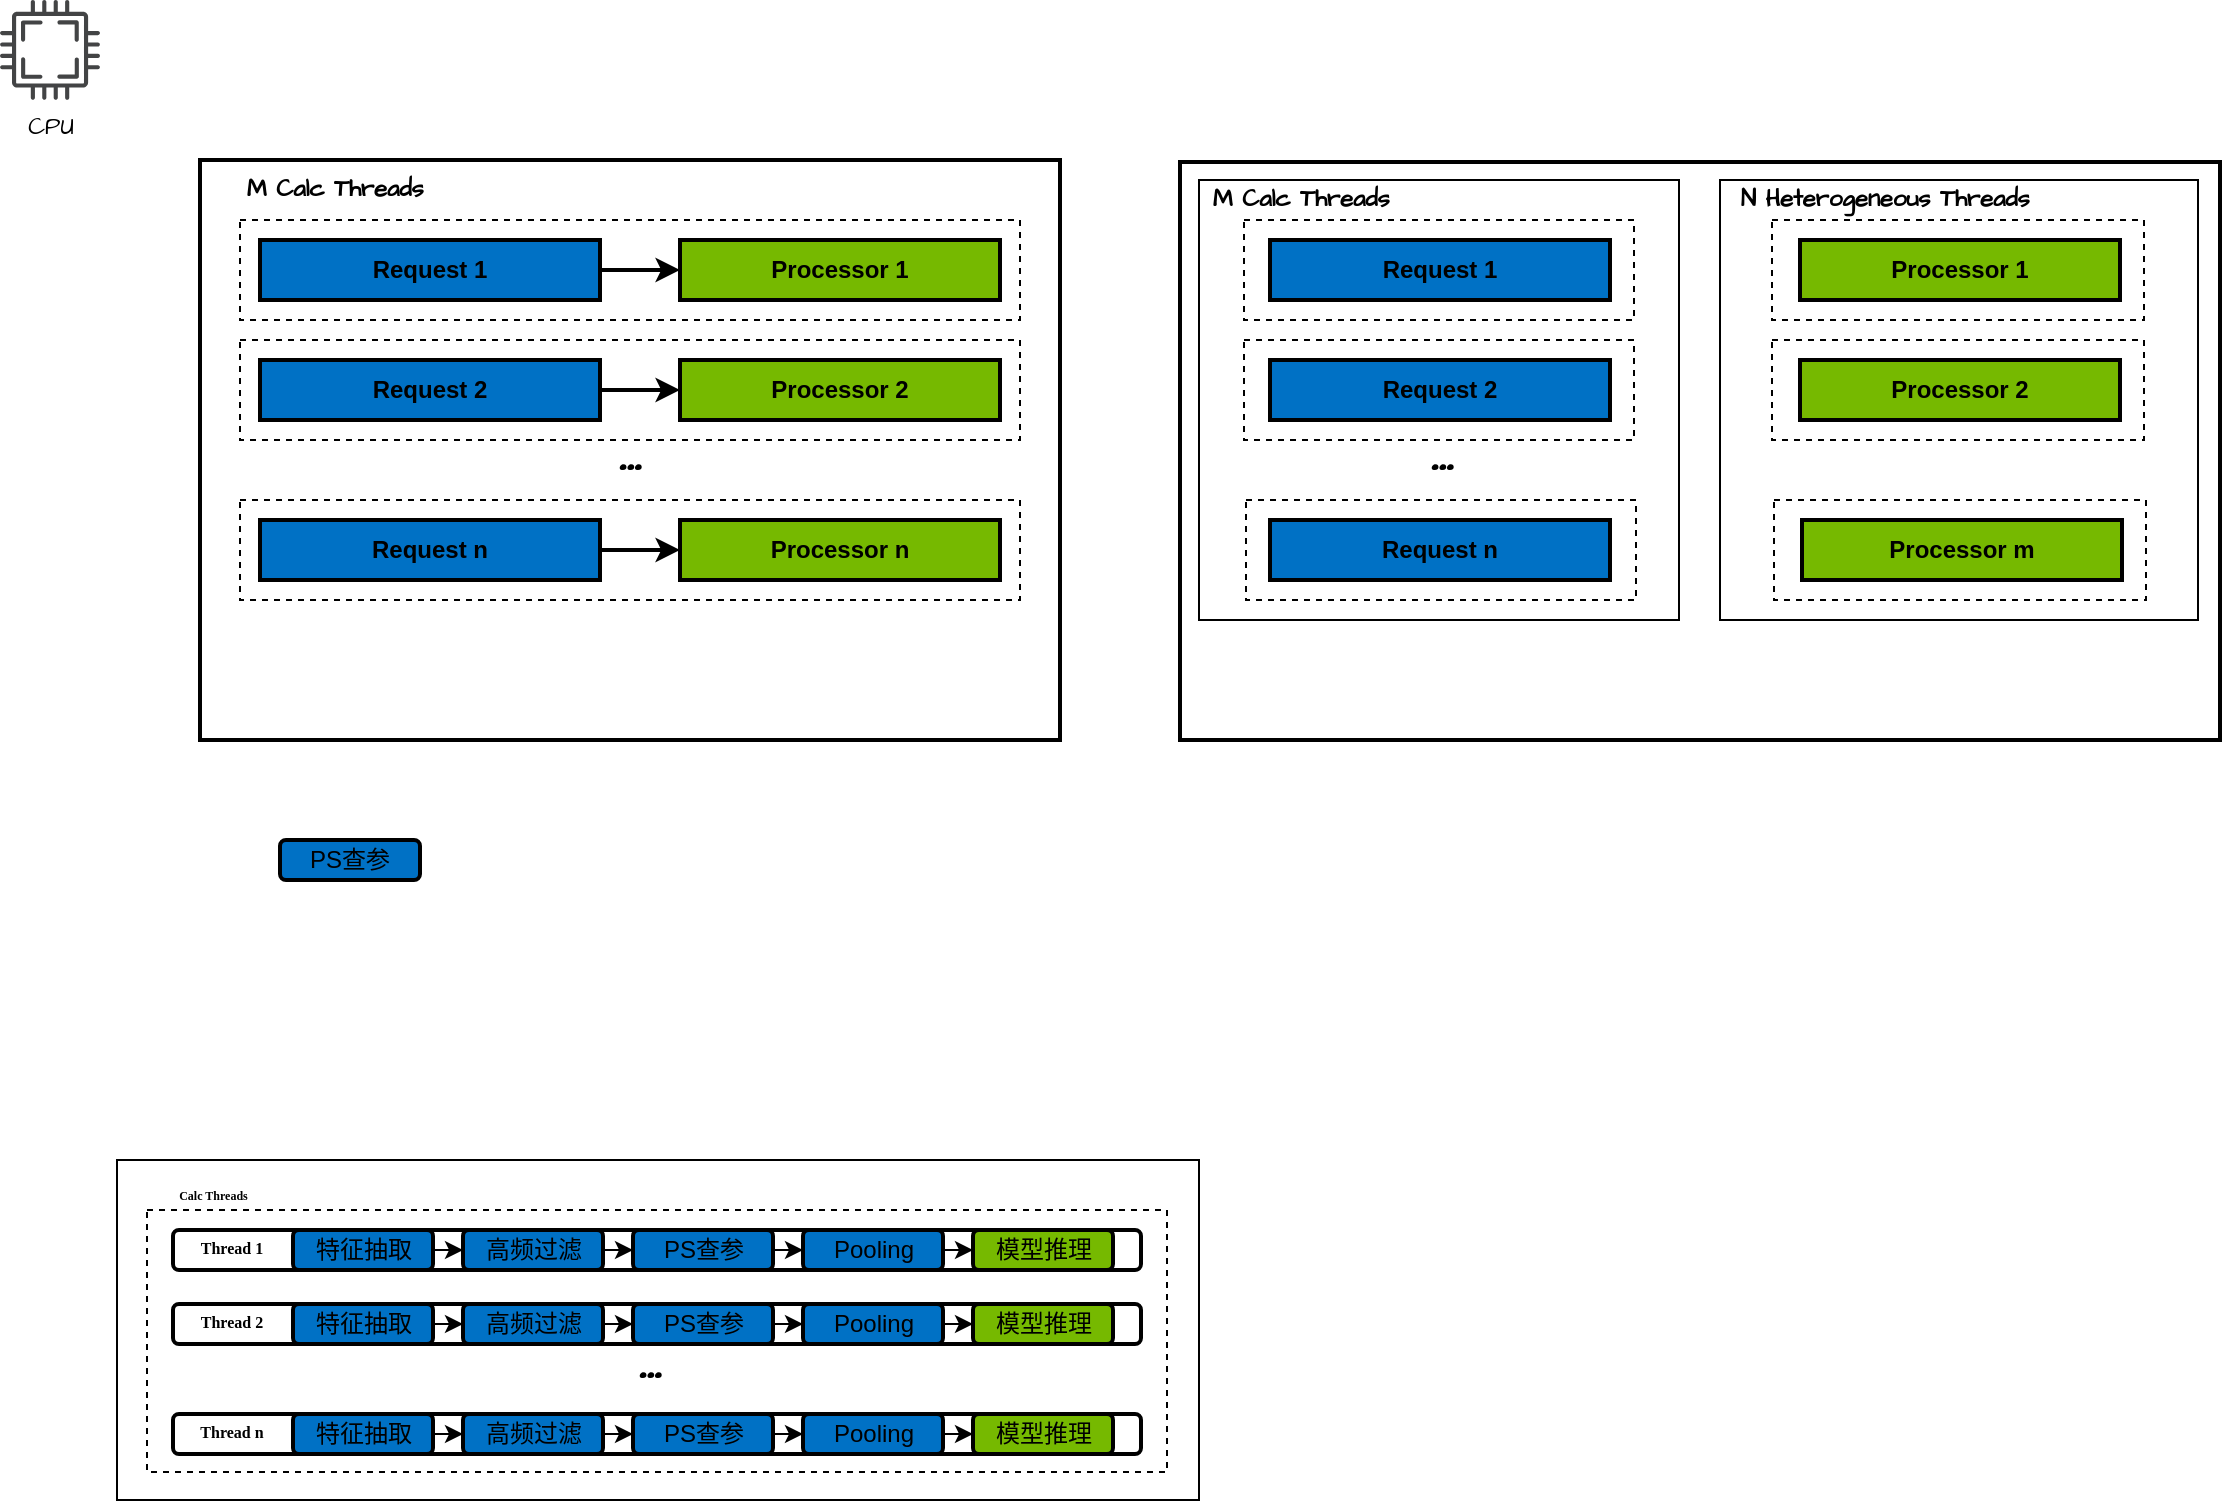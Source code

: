 <mxfile version="24.8.6">
  <diagram name="第 1 页" id="IZEYNK8IAkuICMWbv5_P">
    <mxGraphModel dx="977" dy="501" grid="1" gridSize="10" guides="1" tooltips="1" connect="1" arrows="1" fold="1" page="1" pageScale="1" pageWidth="827" pageHeight="1169" math="0" shadow="0">
      <root>
        <mxCell id="0" />
        <mxCell id="1" parent="0" />
        <mxCell id="9B94T_sQ_y04vvRiNsfj-45" value="" style="rounded=0;whiteSpace=wrap;html=1;hachureGap=4;fontFamily=Architects Daughter;fontSource=https%3A%2F%2Ffonts.googleapis.com%2Fcss%3Ffamily%3DArchitects%2BDaughter;strokeWidth=1;glass=0;" vertex="1" parent="1">
          <mxGeometry x="128.5" y="650" width="541" height="170" as="geometry" />
        </mxCell>
        <mxCell id="9B94T_sQ_y04vvRiNsfj-133" value="" style="rounded=0;whiteSpace=wrap;html=1;hachureGap=4;fontFamily=Architects Daughter;fontSource=https%3A%2F%2Ffonts.googleapis.com%2Fcss%3Ffamily%3DArchitects%2BDaughter;strokeWidth=1;dashed=1;" vertex="1" parent="1">
          <mxGeometry x="143.5" y="675" width="510" height="131" as="geometry" />
        </mxCell>
        <mxCell id="9B94T_sQ_y04vvRiNsfj-39" value="" style="rounded=0;whiteSpace=wrap;html=1;hachureGap=4;fontFamily=Architects Daughter;fontSource=https%3A%2F%2Ffonts.googleapis.com%2Fcss%3Ffamily%3DArchitects%2BDaughter;strokeWidth=2;" vertex="1" parent="1">
          <mxGeometry x="660" y="151" width="520" height="289" as="geometry" />
        </mxCell>
        <mxCell id="9B94T_sQ_y04vvRiNsfj-41" value="" style="rounded=0;whiteSpace=wrap;html=1;hachureGap=4;fontFamily=Architects Daughter;fontSource=https%3A%2F%2Ffonts.googleapis.com%2Fcss%3Ffamily%3DArchitects%2BDaughter;" vertex="1" parent="1">
          <mxGeometry x="930" y="160" width="239" height="220" as="geometry" />
        </mxCell>
        <mxCell id="9B94T_sQ_y04vvRiNsfj-40" value="" style="rounded=0;whiteSpace=wrap;html=1;hachureGap=4;fontFamily=Architects Daughter;fontSource=https%3A%2F%2Ffonts.googleapis.com%2Fcss%3Ffamily%3DArchitects%2BDaughter;" vertex="1" parent="1">
          <mxGeometry x="669.5" y="160" width="240" height="220" as="geometry" />
        </mxCell>
        <mxCell id="9B94T_sQ_y04vvRiNsfj-30" value="" style="rounded=0;whiteSpace=wrap;html=1;dashed=1;strokeWidth=1;glass=0;" vertex="1" parent="1">
          <mxGeometry x="956" y="180" width="186" height="50" as="geometry" />
        </mxCell>
        <mxCell id="9B94T_sQ_y04vvRiNsfj-14" value="" style="rounded=0;whiteSpace=wrap;html=1;hachureGap=4;fontFamily=Architects Daughter;fontSource=https%3A%2F%2Ffonts.googleapis.com%2Fcss%3Ffamily%3DArchitects%2BDaughter;strokeWidth=2;" vertex="1" parent="1">
          <mxGeometry x="170" y="150" width="430" height="290" as="geometry" />
        </mxCell>
        <mxCell id="9B94T_sQ_y04vvRiNsfj-1" value="" style="rounded=0;whiteSpace=wrap;html=1;dashed=1;strokeWidth=1;glass=0;" vertex="1" parent="1">
          <mxGeometry x="190" y="180" width="390" height="50" as="geometry" />
        </mxCell>
        <mxCell id="9B94T_sQ_y04vvRiNsfj-4" style="edgeStyle=orthogonalEdgeStyle;rounded=0;hachureGap=4;orthogonalLoop=1;jettySize=auto;html=1;exitX=1;exitY=0.5;exitDx=0;exitDy=0;entryX=0;entryY=0.5;entryDx=0;entryDy=0;fontFamily=Architects Daughter;fontSource=https%3A%2F%2Ffonts.googleapis.com%2Fcss%3Ffamily%3DArchitects%2BDaughter;strokeWidth=2;" edge="1" parent="1" source="9B94T_sQ_y04vvRiNsfj-2" target="9B94T_sQ_y04vvRiNsfj-3">
          <mxGeometry relative="1" as="geometry" />
        </mxCell>
        <mxCell id="9B94T_sQ_y04vvRiNsfj-2" value="&lt;b&gt;Request 1&lt;/b&gt;" style="rounded=0;whiteSpace=wrap;html=1;strokeWidth=2;fillColor=#0071c5;" vertex="1" parent="1">
          <mxGeometry x="200" y="190" width="170" height="30" as="geometry" />
        </mxCell>
        <mxCell id="9B94T_sQ_y04vvRiNsfj-3" value="&lt;b&gt;Processor 1&lt;/b&gt;" style="rounded=0;whiteSpace=wrap;html=1;strokeWidth=2;fillColor=#76B900;" vertex="1" parent="1">
          <mxGeometry x="410" y="190" width="160" height="30" as="geometry" />
        </mxCell>
        <mxCell id="9B94T_sQ_y04vvRiNsfj-6" value="" style="rounded=0;whiteSpace=wrap;html=1;dashed=1;strokeWidth=1;glass=0;" vertex="1" parent="1">
          <mxGeometry x="190" y="240" width="390" height="50" as="geometry" />
        </mxCell>
        <mxCell id="9B94T_sQ_y04vvRiNsfj-7" style="edgeStyle=orthogonalEdgeStyle;rounded=0;hachureGap=4;orthogonalLoop=1;jettySize=auto;html=1;exitX=1;exitY=0.5;exitDx=0;exitDy=0;entryX=0;entryY=0.5;entryDx=0;entryDy=0;fontFamily=Architects Daughter;fontSource=https%3A%2F%2Ffonts.googleapis.com%2Fcss%3Ffamily%3DArchitects%2BDaughter;strokeWidth=2;" edge="1" parent="1" source="9B94T_sQ_y04vvRiNsfj-8" target="9B94T_sQ_y04vvRiNsfj-9">
          <mxGeometry relative="1" as="geometry" />
        </mxCell>
        <mxCell id="9B94T_sQ_y04vvRiNsfj-8" value="&lt;b&gt;Request 2&lt;/b&gt;" style="rounded=0;whiteSpace=wrap;html=1;strokeWidth=2;fillColor=#0071C5;" vertex="1" parent="1">
          <mxGeometry x="200" y="250" width="170" height="30" as="geometry" />
        </mxCell>
        <mxCell id="9B94T_sQ_y04vvRiNsfj-9" value="&lt;b&gt;Processor 2&lt;/b&gt;" style="rounded=0;whiteSpace=wrap;html=1;strokeWidth=2;fillColor=#76B900;" vertex="1" parent="1">
          <mxGeometry x="410" y="250" width="160" height="30" as="geometry" />
        </mxCell>
        <mxCell id="9B94T_sQ_y04vvRiNsfj-10" value="" style="rounded=0;whiteSpace=wrap;html=1;dashed=1;strokeWidth=1;glass=0;" vertex="1" parent="1">
          <mxGeometry x="190" y="320" width="390" height="50" as="geometry" />
        </mxCell>
        <mxCell id="9B94T_sQ_y04vvRiNsfj-11" style="edgeStyle=orthogonalEdgeStyle;rounded=0;hachureGap=4;orthogonalLoop=1;jettySize=auto;html=1;exitX=1;exitY=0.5;exitDx=0;exitDy=0;entryX=0;entryY=0.5;entryDx=0;entryDy=0;fontFamily=Architects Daughter;fontSource=https%3A%2F%2Ffonts.googleapis.com%2Fcss%3Ffamily%3DArchitects%2BDaughter;strokeWidth=2;" edge="1" parent="1" source="9B94T_sQ_y04vvRiNsfj-12" target="9B94T_sQ_y04vvRiNsfj-13">
          <mxGeometry relative="1" as="geometry" />
        </mxCell>
        <mxCell id="9B94T_sQ_y04vvRiNsfj-12" value="&lt;b&gt;Request n&lt;/b&gt;" style="rounded=0;whiteSpace=wrap;html=1;strokeWidth=2;fillColor=#0071C5;" vertex="1" parent="1">
          <mxGeometry x="200" y="330" width="170" height="30" as="geometry" />
        </mxCell>
        <mxCell id="9B94T_sQ_y04vvRiNsfj-13" value="&lt;b&gt;Processor n&lt;/b&gt;" style="rounded=0;whiteSpace=wrap;html=1;strokeWidth=2;fillColor=#76B900;" vertex="1" parent="1">
          <mxGeometry x="410" y="330" width="160" height="30" as="geometry" />
        </mxCell>
        <mxCell id="9B94T_sQ_y04vvRiNsfj-15" value="&lt;b&gt;&lt;font style=&quot;font-size: 27px;&quot;&gt;...&lt;/font&gt;&lt;/b&gt;" style="text;html=1;align=center;verticalAlign=middle;whiteSpace=wrap;rounded=0;fontFamily=Architects Daughter;fontSource=https%3A%2F%2Ffonts.googleapis.com%2Fcss%3Ffamily%3DArchitects%2BDaughter;" vertex="1" parent="1">
          <mxGeometry x="355" y="282" width="60" height="30" as="geometry" />
        </mxCell>
        <mxCell id="9B94T_sQ_y04vvRiNsfj-17" value="" style="rounded=0;whiteSpace=wrap;html=1;dashed=1;strokeWidth=1;glass=0;" vertex="1" parent="1">
          <mxGeometry x="692" y="180" width="195" height="50" as="geometry" />
        </mxCell>
        <mxCell id="9B94T_sQ_y04vvRiNsfj-19" value="&lt;b&gt;Request 1&lt;/b&gt;" style="rounded=0;whiteSpace=wrap;html=1;strokeWidth=2;fillColor=#0071c5;" vertex="1" parent="1">
          <mxGeometry x="705" y="190" width="170" height="30" as="geometry" />
        </mxCell>
        <mxCell id="9B94T_sQ_y04vvRiNsfj-20" value="&lt;b&gt;Processor 1&lt;/b&gt;" style="rounded=0;whiteSpace=wrap;html=1;strokeWidth=2;fillColor=#76B900;" vertex="1" parent="1">
          <mxGeometry x="970" y="190" width="160" height="30" as="geometry" />
        </mxCell>
        <mxCell id="9B94T_sQ_y04vvRiNsfj-21" value="" style="rounded=0;whiteSpace=wrap;html=1;dashed=1;strokeWidth=1;glass=0;" vertex="1" parent="1">
          <mxGeometry x="692" y="240" width="195" height="50" as="geometry" />
        </mxCell>
        <mxCell id="9B94T_sQ_y04vvRiNsfj-23" value="&lt;b&gt;Request 2&lt;/b&gt;" style="rounded=0;whiteSpace=wrap;html=1;strokeWidth=2;fillColor=#0071C5;" vertex="1" parent="1">
          <mxGeometry x="705" y="250" width="170" height="30" as="geometry" />
        </mxCell>
        <mxCell id="9B94T_sQ_y04vvRiNsfj-25" value="" style="rounded=0;whiteSpace=wrap;html=1;dashed=1;strokeWidth=1;glass=0;" vertex="1" parent="1">
          <mxGeometry x="693" y="320" width="195" height="50" as="geometry" />
        </mxCell>
        <mxCell id="9B94T_sQ_y04vvRiNsfj-27" value="&lt;b&gt;Request n&lt;/b&gt;" style="rounded=0;whiteSpace=wrap;html=1;strokeWidth=2;fillColor=#0071C5;" vertex="1" parent="1">
          <mxGeometry x="705" y="330" width="170" height="30" as="geometry" />
        </mxCell>
        <mxCell id="9B94T_sQ_y04vvRiNsfj-29" value="&lt;b&gt;&lt;font style=&quot;font-size: 27px;&quot;&gt;...&lt;/font&gt;&lt;/b&gt;" style="text;html=1;align=center;verticalAlign=middle;whiteSpace=wrap;rounded=0;fontFamily=Architects Daughter;fontSource=https%3A%2F%2Ffonts.googleapis.com%2Fcss%3Ffamily%3DArchitects%2BDaughter;" vertex="1" parent="1">
          <mxGeometry x="761" y="282" width="60" height="30" as="geometry" />
        </mxCell>
        <mxCell id="9B94T_sQ_y04vvRiNsfj-34" value="M Calc Threads&amp;nbsp;" style="text;html=1;align=center;verticalAlign=middle;whiteSpace=wrap;rounded=0;fontFamily=Architects Daughter;fontSource=https%3A%2F%2Ffonts.googleapis.com%2Fcss%3Ffamily%3DArchitects%2BDaughter;strokeWidth=4;fontStyle=1" vertex="1" parent="1">
          <mxGeometry x="180" y="150" width="120" height="30" as="geometry" />
        </mxCell>
        <mxCell id="9B94T_sQ_y04vvRiNsfj-35" value="" style="rounded=0;whiteSpace=wrap;html=1;dashed=1;strokeWidth=1;glass=0;" vertex="1" parent="1">
          <mxGeometry x="956" y="240" width="186" height="50" as="geometry" />
        </mxCell>
        <mxCell id="9B94T_sQ_y04vvRiNsfj-36" value="&lt;b&gt;Processor 2&lt;/b&gt;" style="rounded=0;whiteSpace=wrap;html=1;strokeWidth=2;fillColor=#76B900;" vertex="1" parent="1">
          <mxGeometry x="970" y="250" width="160" height="30" as="geometry" />
        </mxCell>
        <mxCell id="9B94T_sQ_y04vvRiNsfj-37" value="" style="rounded=0;whiteSpace=wrap;html=1;dashed=1;strokeWidth=1;glass=0;" vertex="1" parent="1">
          <mxGeometry x="957" y="320" width="186" height="50" as="geometry" />
        </mxCell>
        <mxCell id="9B94T_sQ_y04vvRiNsfj-38" value="&lt;b&gt;Processor m&lt;/b&gt;" style="rounded=0;whiteSpace=wrap;html=1;strokeWidth=2;fillColor=#76B900;" vertex="1" parent="1">
          <mxGeometry x="971" y="330" width="160" height="30" as="geometry" />
        </mxCell>
        <mxCell id="9B94T_sQ_y04vvRiNsfj-42" value="M Calc Threads&amp;nbsp;" style="text;html=1;align=center;verticalAlign=middle;whiteSpace=wrap;rounded=0;fontFamily=Architects Daughter;fontSource=https%3A%2F%2Ffonts.googleapis.com%2Fcss%3Ffamily%3DArchitects%2BDaughter;strokeWidth=4;fontStyle=1" vertex="1" parent="1">
          <mxGeometry x="663" y="160" width="120" height="20" as="geometry" />
        </mxCell>
        <mxCell id="9B94T_sQ_y04vvRiNsfj-43" value="N Heterogeneous Threads&amp;nbsp;" style="text;html=1;align=center;verticalAlign=middle;whiteSpace=wrap;rounded=0;fontFamily=Architects Daughter;fontSource=https%3A%2F%2Ffonts.googleapis.com%2Fcss%3Ffamily%3DArchitects%2BDaughter;strokeWidth=4;fontStyle=1" vertex="1" parent="1">
          <mxGeometry x="930" y="160" width="170" height="20" as="geometry" />
        </mxCell>
        <mxCell id="9B94T_sQ_y04vvRiNsfj-44" value="CPU" style="sketch=0;pointerEvents=1;shadow=0;dashed=0;html=1;strokeColor=none;fillColor=#434445;aspect=fixed;labelPosition=center;verticalLabelPosition=bottom;verticalAlign=top;align=center;outlineConnect=0;shape=mxgraph.vvd.cpu;hachureGap=4;jiggle=2;curveFitting=1;fontFamily=Architects Daughter;fontSource=https%3A%2F%2Ffonts.googleapis.com%2Fcss%3Ffamily%3DArchitects%2BDaughter;" vertex="1" parent="1">
          <mxGeometry x="70" y="70" width="50" height="50" as="geometry" />
        </mxCell>
        <mxCell id="9B94T_sQ_y04vvRiNsfj-46" value="" style="rounded=1;whiteSpace=wrap;html=1;strokeWidth=2;glass=0;" vertex="1" parent="1">
          <mxGeometry x="156.5" y="685" width="484" height="20" as="geometry" />
        </mxCell>
        <mxCell id="9B94T_sQ_y04vvRiNsfj-70" style="edgeStyle=orthogonalEdgeStyle;rounded=0;hachureGap=4;orthogonalLoop=1;jettySize=auto;html=1;exitX=1;exitY=0.5;exitDx=0;exitDy=0;entryX=0;entryY=0.5;entryDx=0;entryDy=0;fontFamily=Architects Daughter;fontSource=https%3A%2F%2Ffonts.googleapis.com%2Fcss%3Ffamily%3DArchitects%2BDaughter;" edge="1" parent="1" source="9B94T_sQ_y04vvRiNsfj-48" target="9B94T_sQ_y04vvRiNsfj-62">
          <mxGeometry relative="1" as="geometry" />
        </mxCell>
        <mxCell id="9B94T_sQ_y04vvRiNsfj-48" value="特征抽取" style="rounded=1;whiteSpace=wrap;html=1;strokeWidth=2;fillColor=#0071c5;" vertex="1" parent="1">
          <mxGeometry x="216.5" y="685" width="70" height="20" as="geometry" />
        </mxCell>
        <mxCell id="9B94T_sQ_y04vvRiNsfj-71" style="edgeStyle=orthogonalEdgeStyle;rounded=0;hachureGap=4;orthogonalLoop=1;jettySize=auto;html=1;exitX=1;exitY=0.5;exitDx=0;exitDy=0;entryX=0;entryY=0.5;entryDx=0;entryDy=0;fontFamily=Architects Daughter;fontSource=https%3A%2F%2Ffonts.googleapis.com%2Fcss%3Ffamily%3DArchitects%2BDaughter;" edge="1" parent="1" source="9B94T_sQ_y04vvRiNsfj-62" target="9B94T_sQ_y04vvRiNsfj-64">
          <mxGeometry relative="1" as="geometry" />
        </mxCell>
        <mxCell id="9B94T_sQ_y04vvRiNsfj-62" value="高频过滤" style="rounded=1;whiteSpace=wrap;html=1;strokeWidth=2;fillColor=#0071c5;" vertex="1" parent="1">
          <mxGeometry x="301.5" y="685" width="70" height="20" as="geometry" />
        </mxCell>
        <mxCell id="9B94T_sQ_y04vvRiNsfj-74" style="edgeStyle=orthogonalEdgeStyle;rounded=0;hachureGap=4;orthogonalLoop=1;jettySize=auto;html=1;exitX=1;exitY=0.5;exitDx=0;exitDy=0;entryX=0;entryY=0.5;entryDx=0;entryDy=0;fontFamily=Architects Daughter;fontSource=https%3A%2F%2Ffonts.googleapis.com%2Fcss%3Ffamily%3DArchitects%2BDaughter;" edge="1" parent="1" source="9B94T_sQ_y04vvRiNsfj-63" target="9B94T_sQ_y04vvRiNsfj-65">
          <mxGeometry relative="1" as="geometry" />
        </mxCell>
        <mxCell id="9B94T_sQ_y04vvRiNsfj-63" value="Pooling" style="rounded=1;whiteSpace=wrap;html=1;strokeWidth=2;fillColor=#0071c5;" vertex="1" parent="1">
          <mxGeometry x="471.5" y="685" width="70" height="20" as="geometry" />
        </mxCell>
        <mxCell id="9B94T_sQ_y04vvRiNsfj-72" style="edgeStyle=orthogonalEdgeStyle;rounded=0;hachureGap=4;orthogonalLoop=1;jettySize=auto;html=1;exitX=1;exitY=0.5;exitDx=0;exitDy=0;entryX=0;entryY=0.5;entryDx=0;entryDy=0;fontFamily=Architects Daughter;fontSource=https%3A%2F%2Ffonts.googleapis.com%2Fcss%3Ffamily%3DArchitects%2BDaughter;" edge="1" parent="1" source="9B94T_sQ_y04vvRiNsfj-64" target="9B94T_sQ_y04vvRiNsfj-63">
          <mxGeometry relative="1" as="geometry" />
        </mxCell>
        <mxCell id="9B94T_sQ_y04vvRiNsfj-64" value="&lt;span style=&quot;font-weight: normal;&quot;&gt;PS查参&lt;/span&gt;" style="rounded=1;whiteSpace=wrap;html=1;strokeWidth=2;fillColor=#0071c5;fontStyle=1" vertex="1" parent="1">
          <mxGeometry x="386.5" y="685" width="70" height="20" as="geometry" />
        </mxCell>
        <mxCell id="9B94T_sQ_y04vvRiNsfj-65" value="模型推理" style="rounded=1;whiteSpace=wrap;html=1;strokeWidth=2;fillColor=#76B900;" vertex="1" parent="1">
          <mxGeometry x="556.5" y="685" width="70" height="20" as="geometry" />
        </mxCell>
        <mxCell id="9B94T_sQ_y04vvRiNsfj-85" value="Calc Threads&amp;nbsp;" style="text;html=1;align=center;verticalAlign=middle;whiteSpace=wrap;rounded=0;fontFamily=Verdana;strokeWidth=4;fontStyle=1;fontSize=6;" vertex="1" parent="1">
          <mxGeometry x="143.5" y="660" width="66.5" height="15" as="geometry" />
        </mxCell>
        <mxCell id="9B94T_sQ_y04vvRiNsfj-109" value="&lt;font style=&quot;font-size: 8px;&quot;&gt;Thread 1&lt;/font&gt;" style="text;html=1;align=center;verticalAlign=middle;whiteSpace=wrap;rounded=0;fontFamily=Verdana;strokeWidth=4;fontStyle=1;" vertex="1" parent="1">
          <mxGeometry x="150.5" y="683" width="70" height="20" as="geometry" />
        </mxCell>
        <mxCell id="9B94T_sQ_y04vvRiNsfj-110" value="&lt;span style=&quot;font-weight: normal;&quot;&gt;PS查参&lt;/span&gt;" style="rounded=1;whiteSpace=wrap;html=1;strokeWidth=2;fillColor=#0071c5;fontStyle=1" vertex="1" parent="1">
          <mxGeometry x="210" y="490" width="70" height="20" as="geometry" />
        </mxCell>
        <mxCell id="9B94T_sQ_y04vvRiNsfj-111" value="" style="rounded=1;whiteSpace=wrap;html=1;strokeWidth=2;glass=0;" vertex="1" parent="1">
          <mxGeometry x="156.5" y="722" width="484" height="20" as="geometry" />
        </mxCell>
        <mxCell id="9B94T_sQ_y04vvRiNsfj-112" style="edgeStyle=orthogonalEdgeStyle;rounded=0;hachureGap=4;orthogonalLoop=1;jettySize=auto;html=1;exitX=1;exitY=0.5;exitDx=0;exitDy=0;entryX=0;entryY=0.5;entryDx=0;entryDy=0;fontFamily=Architects Daughter;fontSource=https%3A%2F%2Ffonts.googleapis.com%2Fcss%3Ffamily%3DArchitects%2BDaughter;" edge="1" parent="1" source="9B94T_sQ_y04vvRiNsfj-113" target="9B94T_sQ_y04vvRiNsfj-115">
          <mxGeometry relative="1" as="geometry" />
        </mxCell>
        <mxCell id="9B94T_sQ_y04vvRiNsfj-113" value="特征抽取" style="rounded=1;whiteSpace=wrap;html=1;strokeWidth=2;fillColor=#0071c5;" vertex="1" parent="1">
          <mxGeometry x="216.5" y="722" width="70" height="20" as="geometry" />
        </mxCell>
        <mxCell id="9B94T_sQ_y04vvRiNsfj-114" style="edgeStyle=orthogonalEdgeStyle;rounded=0;hachureGap=4;orthogonalLoop=1;jettySize=auto;html=1;exitX=1;exitY=0.5;exitDx=0;exitDy=0;entryX=0;entryY=0.5;entryDx=0;entryDy=0;fontFamily=Architects Daughter;fontSource=https%3A%2F%2Ffonts.googleapis.com%2Fcss%3Ffamily%3DArchitects%2BDaughter;" edge="1" parent="1" source="9B94T_sQ_y04vvRiNsfj-115" target="9B94T_sQ_y04vvRiNsfj-119">
          <mxGeometry relative="1" as="geometry" />
        </mxCell>
        <mxCell id="9B94T_sQ_y04vvRiNsfj-115" value="高频过滤" style="rounded=1;whiteSpace=wrap;html=1;strokeWidth=2;fillColor=#0071c5;" vertex="1" parent="1">
          <mxGeometry x="301.5" y="722" width="70" height="20" as="geometry" />
        </mxCell>
        <mxCell id="9B94T_sQ_y04vvRiNsfj-116" style="edgeStyle=orthogonalEdgeStyle;rounded=0;hachureGap=4;orthogonalLoop=1;jettySize=auto;html=1;exitX=1;exitY=0.5;exitDx=0;exitDy=0;entryX=0;entryY=0.5;entryDx=0;entryDy=0;fontFamily=Architects Daughter;fontSource=https%3A%2F%2Ffonts.googleapis.com%2Fcss%3Ffamily%3DArchitects%2BDaughter;" edge="1" parent="1" source="9B94T_sQ_y04vvRiNsfj-117" target="9B94T_sQ_y04vvRiNsfj-120">
          <mxGeometry relative="1" as="geometry" />
        </mxCell>
        <mxCell id="9B94T_sQ_y04vvRiNsfj-117" value="Pooling" style="rounded=1;whiteSpace=wrap;html=1;strokeWidth=2;fillColor=#0071c5;" vertex="1" parent="1">
          <mxGeometry x="471.5" y="722" width="70" height="20" as="geometry" />
        </mxCell>
        <mxCell id="9B94T_sQ_y04vvRiNsfj-118" style="edgeStyle=orthogonalEdgeStyle;rounded=0;hachureGap=4;orthogonalLoop=1;jettySize=auto;html=1;exitX=1;exitY=0.5;exitDx=0;exitDy=0;entryX=0;entryY=0.5;entryDx=0;entryDy=0;fontFamily=Architects Daughter;fontSource=https%3A%2F%2Ffonts.googleapis.com%2Fcss%3Ffamily%3DArchitects%2BDaughter;" edge="1" parent="1" source="9B94T_sQ_y04vvRiNsfj-119" target="9B94T_sQ_y04vvRiNsfj-117">
          <mxGeometry relative="1" as="geometry" />
        </mxCell>
        <mxCell id="9B94T_sQ_y04vvRiNsfj-119" value="&lt;span style=&quot;font-weight: normal;&quot;&gt;PS查参&lt;/span&gt;" style="rounded=1;whiteSpace=wrap;html=1;strokeWidth=2;fillColor=#0071c5;fontStyle=1" vertex="1" parent="1">
          <mxGeometry x="386.5" y="722" width="70" height="20" as="geometry" />
        </mxCell>
        <mxCell id="9B94T_sQ_y04vvRiNsfj-120" value="模型推理" style="rounded=1;whiteSpace=wrap;html=1;strokeWidth=2;fillColor=#76B900;" vertex="1" parent="1">
          <mxGeometry x="556.5" y="722" width="70" height="20" as="geometry" />
        </mxCell>
        <mxCell id="9B94T_sQ_y04vvRiNsfj-121" value="&lt;font style=&quot;font-size: 8px;&quot;&gt;Thread 2&lt;/font&gt;" style="text;html=1;align=center;verticalAlign=middle;whiteSpace=wrap;rounded=0;fontFamily=Verdana;strokeWidth=4;fontStyle=1;" vertex="1" parent="1">
          <mxGeometry x="150.5" y="720" width="70" height="20" as="geometry" />
        </mxCell>
        <mxCell id="9B94T_sQ_y04vvRiNsfj-122" value="" style="rounded=1;whiteSpace=wrap;html=1;strokeWidth=2;glass=0;" vertex="1" parent="1">
          <mxGeometry x="156.5" y="777" width="484" height="20" as="geometry" />
        </mxCell>
        <mxCell id="9B94T_sQ_y04vvRiNsfj-123" style="edgeStyle=orthogonalEdgeStyle;rounded=0;hachureGap=4;orthogonalLoop=1;jettySize=auto;html=1;exitX=1;exitY=0.5;exitDx=0;exitDy=0;entryX=0;entryY=0.5;entryDx=0;entryDy=0;fontFamily=Architects Daughter;fontSource=https%3A%2F%2Ffonts.googleapis.com%2Fcss%3Ffamily%3DArchitects%2BDaughter;" edge="1" parent="1" source="9B94T_sQ_y04vvRiNsfj-124" target="9B94T_sQ_y04vvRiNsfj-126">
          <mxGeometry relative="1" as="geometry" />
        </mxCell>
        <mxCell id="9B94T_sQ_y04vvRiNsfj-124" value="特征抽取" style="rounded=1;whiteSpace=wrap;html=1;strokeWidth=2;fillColor=#0071c5;" vertex="1" parent="1">
          <mxGeometry x="216.5" y="777" width="70" height="20" as="geometry" />
        </mxCell>
        <mxCell id="9B94T_sQ_y04vvRiNsfj-125" style="edgeStyle=orthogonalEdgeStyle;rounded=0;hachureGap=4;orthogonalLoop=1;jettySize=auto;html=1;exitX=1;exitY=0.5;exitDx=0;exitDy=0;entryX=0;entryY=0.5;entryDx=0;entryDy=0;fontFamily=Architects Daughter;fontSource=https%3A%2F%2Ffonts.googleapis.com%2Fcss%3Ffamily%3DArchitects%2BDaughter;" edge="1" parent="1" source="9B94T_sQ_y04vvRiNsfj-126" target="9B94T_sQ_y04vvRiNsfj-130">
          <mxGeometry relative="1" as="geometry" />
        </mxCell>
        <mxCell id="9B94T_sQ_y04vvRiNsfj-126" value="高频过滤" style="rounded=1;whiteSpace=wrap;html=1;strokeWidth=2;fillColor=#0071c5;" vertex="1" parent="1">
          <mxGeometry x="301.5" y="777" width="70" height="20" as="geometry" />
        </mxCell>
        <mxCell id="9B94T_sQ_y04vvRiNsfj-127" style="edgeStyle=orthogonalEdgeStyle;rounded=0;hachureGap=4;orthogonalLoop=1;jettySize=auto;html=1;exitX=1;exitY=0.5;exitDx=0;exitDy=0;entryX=0;entryY=0.5;entryDx=0;entryDy=0;fontFamily=Architects Daughter;fontSource=https%3A%2F%2Ffonts.googleapis.com%2Fcss%3Ffamily%3DArchitects%2BDaughter;" edge="1" parent="1" source="9B94T_sQ_y04vvRiNsfj-128" target="9B94T_sQ_y04vvRiNsfj-131">
          <mxGeometry relative="1" as="geometry" />
        </mxCell>
        <mxCell id="9B94T_sQ_y04vvRiNsfj-128" value="Pooling" style="rounded=1;whiteSpace=wrap;html=1;strokeWidth=2;fillColor=#0071c5;" vertex="1" parent="1">
          <mxGeometry x="471.5" y="777" width="70" height="20" as="geometry" />
        </mxCell>
        <mxCell id="9B94T_sQ_y04vvRiNsfj-129" style="edgeStyle=orthogonalEdgeStyle;rounded=0;hachureGap=4;orthogonalLoop=1;jettySize=auto;html=1;exitX=1;exitY=0.5;exitDx=0;exitDy=0;entryX=0;entryY=0.5;entryDx=0;entryDy=0;fontFamily=Architects Daughter;fontSource=https%3A%2F%2Ffonts.googleapis.com%2Fcss%3Ffamily%3DArchitects%2BDaughter;" edge="1" parent="1" source="9B94T_sQ_y04vvRiNsfj-130" target="9B94T_sQ_y04vvRiNsfj-128">
          <mxGeometry relative="1" as="geometry" />
        </mxCell>
        <mxCell id="9B94T_sQ_y04vvRiNsfj-130" value="&lt;span style=&quot;font-weight: normal;&quot;&gt;PS查参&lt;/span&gt;" style="rounded=1;whiteSpace=wrap;html=1;strokeWidth=2;fillColor=#0071c5;fontStyle=1" vertex="1" parent="1">
          <mxGeometry x="386.5" y="777" width="70" height="20" as="geometry" />
        </mxCell>
        <mxCell id="9B94T_sQ_y04vvRiNsfj-131" value="模型推理" style="rounded=1;whiteSpace=wrap;html=1;strokeWidth=2;fillColor=#76B900;" vertex="1" parent="1">
          <mxGeometry x="556.5" y="777" width="70" height="20" as="geometry" />
        </mxCell>
        <mxCell id="9B94T_sQ_y04vvRiNsfj-132" value="&lt;font style=&quot;font-size: 8px;&quot;&gt;Thread n&lt;/font&gt;" style="text;html=1;align=center;verticalAlign=middle;whiteSpace=wrap;rounded=0;fontFamily=Verdana;strokeWidth=4;fontStyle=1;" vertex="1" parent="1">
          <mxGeometry x="150.5" y="775" width="70" height="20" as="geometry" />
        </mxCell>
        <mxCell id="9B94T_sQ_y04vvRiNsfj-135" value="&lt;b&gt;&lt;font style=&quot;font-size: 27px;&quot;&gt;...&lt;/font&gt;&lt;/b&gt;" style="text;html=1;align=center;verticalAlign=middle;whiteSpace=wrap;rounded=0;fontFamily=Architects Daughter;fontSource=https%3A%2F%2Ffonts.googleapis.com%2Fcss%3Ffamily%3DArchitects%2BDaughter;" vertex="1" parent="1">
          <mxGeometry x="365" y="736" width="60" height="30" as="geometry" />
        </mxCell>
      </root>
    </mxGraphModel>
  </diagram>
</mxfile>
